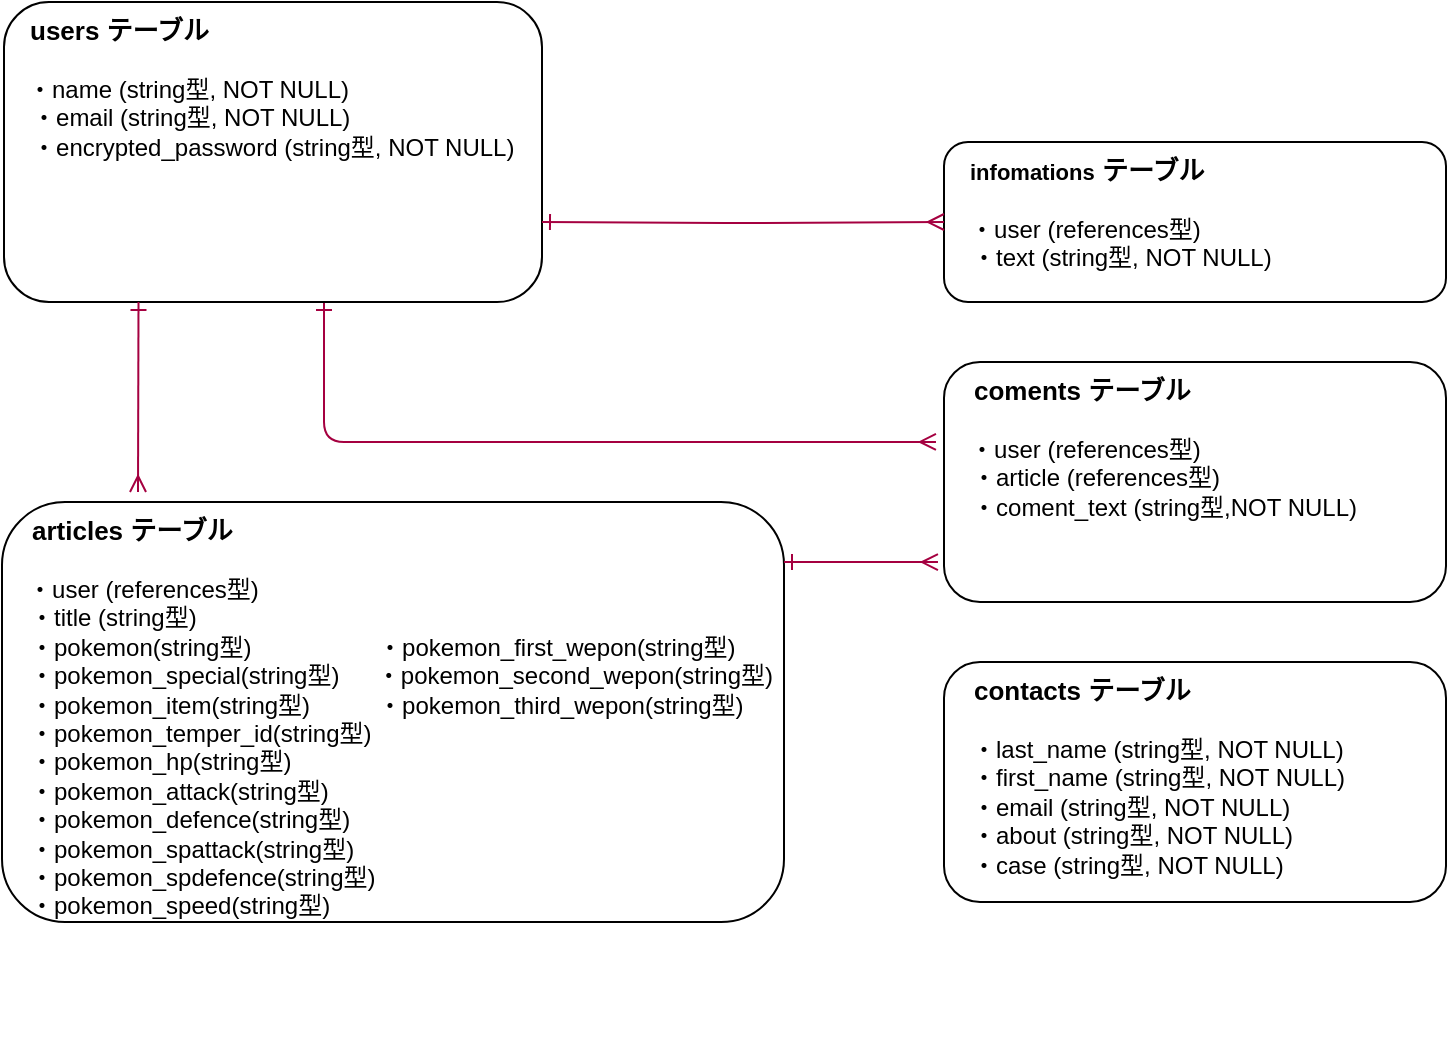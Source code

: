 <mxfile>
    <diagram id="GU7WPLCB3x-v7pwWwVCr" name="ページ1">
        <mxGraphModel dx="701" dy="627" grid="1" gridSize="10" guides="1" tooltips="1" connect="1" arrows="1" fold="1" page="1" pageScale="1" pageWidth="827" pageHeight="1169" math="0" shadow="0">
            <root>
                <mxCell id="0"/>
                <mxCell id="1" parent="0"/>
                <mxCell id="34" style="edgeStyle=orthogonalEdgeStyle;orthogonalLoop=1;jettySize=auto;html=1;startArrow=ERone;startFill=0;endArrow=ERmany;endFill=0;entryX=-0.016;entryY=0.333;entryDx=0;entryDy=0;entryPerimeter=0;fillColor=#d80073;strokeColor=#A50040;" parent="1" source="10" target="14" edge="1">
                    <mxGeometry relative="1" as="geometry">
                        <Array as="points">
                            <mxPoint x="200" y="300"/>
                        </Array>
                        <mxPoint x="500" y="300" as="targetPoint"/>
                    </mxGeometry>
                </mxCell>
                <mxCell id="10" value="&lt;font style=&quot;font-size: 12px&quot;&gt;&lt;span style=&quot;font-size: 11px&quot;&gt;　&lt;/span&gt;&lt;font style=&quot;font-size: 13px ; font-weight: bold&quot;&gt;&lt;font style=&quot;font-size: 13px&quot;&gt;users テーブル&lt;br&gt;&lt;/font&gt;&lt;/font&gt;&lt;font style=&quot;font-size: 10px&quot;&gt;　&lt;br&gt;　&lt;/font&gt;&lt;font style=&quot;font-size: 12px&quot;&gt;・name (string型, NOT NULL)&lt;br&gt;　・&lt;/font&gt;&lt;/font&gt;&lt;font style=&quot;font-size: 12px&quot;&gt;&lt;font style=&quot;font-size: 12px&quot;&gt;&lt;font style=&quot;font-size: 12px&quot;&gt;email (string型, NOT NULL)&lt;br&gt;&lt;/font&gt;　・&lt;/font&gt;&lt;/font&gt;&lt;font style=&quot;font-size: 12px&quot;&gt;&lt;font style=&quot;font-size: 12px&quot;&gt;&lt;font style=&quot;font-size: 12px&quot;&gt;encrypted_password (string型, NOT NULL)&lt;br&gt;　&lt;br&gt;&lt;/font&gt;&lt;span style=&quot;font-size: 11px&quot;&gt;　&lt;/span&gt;&lt;br&gt;&lt;span style=&quot;font-size: 11px&quot;&gt;　&lt;/span&gt;&lt;/font&gt;&lt;br&gt;&lt;/font&gt;" style="whiteSpace=wrap;html=1;verticalAlign=top;align=left;fontFamily=Helvetica;rounded=1;" parent="1" vertex="1">
                    <mxGeometry x="40" y="80" width="269" height="150" as="geometry"/>
                </mxCell>
                <mxCell id="11" value="&lt;font style=&quot;font-size: 12px&quot;&gt;&lt;b&gt;&lt;span style=&quot;font-size: 11px&quot;&gt;　infomations&lt;/span&gt;&lt;font style=&quot;font-size: 13px&quot;&gt;&amp;nbsp;&lt;/font&gt;&lt;font style=&quot;font-size: 13px&quot;&gt;&lt;font style=&quot;font-size: 13px&quot;&gt;テーブル&lt;br&gt;&lt;/font&gt;&lt;/font&gt;&lt;/b&gt;&lt;font style=&quot;font-size: 12px&quot;&gt;&lt;br&gt;&lt;span style=&quot;font-size: 11px&quot;&gt;　&lt;/span&gt;&lt;font style=&quot;font-size: 12px&quot;&gt;・&lt;font style=&quot;font-size: 12px&quot;&gt;&lt;span&gt;user (references型)&lt;br&gt;&lt;/span&gt;&lt;/font&gt;　&lt;font style=&quot;font-size: 12px&quot;&gt;&lt;span&gt;・text&amp;nbsp;&lt;/span&gt;&lt;/font&gt;(string型, NOT NULL)&lt;br&gt;　&lt;/font&gt;&lt;/font&gt;&lt;/font&gt;&lt;font style=&quot;font-size: 12px&quot;&gt;&lt;font style=&quot;font-size: 12px&quot;&gt;&lt;br&gt;　&lt;br&gt;　&lt;br&gt;　&lt;/font&gt;&lt;br&gt;&lt;/font&gt;" style="whiteSpace=wrap;html=1;verticalAlign=top;align=left;fontFamily=Helvetica;rounded=1;" parent="1" vertex="1">
                    <mxGeometry x="510" y="150" width="251" height="80" as="geometry"/>
                </mxCell>
                <mxCell id="12" value="&lt;font style=&quot;font-size: 12px&quot;&gt;&lt;b style=&quot;font-size: 13px&quot;&gt;&lt;span&gt;　contacts&lt;/span&gt;&lt;font style=&quot;font-size: 13px&quot;&gt;&amp;nbsp;&lt;/font&gt;&lt;font style=&quot;font-size: 13px&quot;&gt;&lt;font style=&quot;font-size: 13px&quot;&gt;テーブル&lt;br&gt;&lt;/font&gt;&lt;/font&gt;&lt;/b&gt;&lt;font style=&quot;font-size: 12px&quot;&gt;&lt;font style=&quot;font-size: 12px&quot;&gt;&lt;font style=&quot;font-size: 12px&quot;&gt;&lt;span&gt;&lt;br&gt;　・last&lt;/span&gt;_name (string型, NOT NULL)&lt;span&gt;&lt;br&gt;&lt;/span&gt;&lt;/font&gt;　&lt;font style=&quot;font-size: 12px&quot;&gt;&lt;span&gt;・first_name&amp;nbsp;&lt;/span&gt;&lt;/font&gt;(string型, NOT NULL)&lt;br&gt;　・email (string型, NOT NULL)&lt;br&gt;　・about (string型, NOT NULL)&lt;/font&gt;&lt;/font&gt;&lt;/font&gt;&lt;font style=&quot;font-size: 12px&quot;&gt;&lt;font style=&quot;font-size: 12px&quot;&gt;&lt;br&gt;　・case (string型, NOT NULL)&lt;br&gt;　&lt;br&gt;　&lt;/font&gt;&lt;br&gt;&lt;/font&gt;" style="whiteSpace=wrap;html=1;verticalAlign=top;align=left;fontFamily=Helvetica;rounded=1;" parent="1" vertex="1">
                    <mxGeometry x="510" y="410" width="251" height="120" as="geometry"/>
                </mxCell>
                <mxCell id="14" value="&lt;font style=&quot;font-size: 12px&quot;&gt;&lt;b style=&quot;font-size: 13px&quot;&gt;&lt;span&gt;　coments&lt;/span&gt;&lt;font style=&quot;font-size: 13px&quot;&gt;&amp;nbsp;&lt;/font&gt;&lt;font style=&quot;font-size: 13px&quot;&gt;&lt;font style=&quot;font-size: 13px&quot;&gt;テーブル&lt;br&gt;&lt;/font&gt;&lt;/font&gt;&lt;/b&gt;&lt;font style=&quot;font-size: 12px&quot;&gt;&lt;br&gt;&lt;span style=&quot;font-size: 11px&quot;&gt;　&lt;/span&gt;&lt;font style=&quot;font-size: 12px&quot;&gt;・&lt;font style=&quot;font-size: 12px&quot;&gt;&lt;span&gt;user (references型)&lt;br&gt;&lt;span&gt;&lt;/span&gt;&lt;/span&gt;　・article&amp;nbsp;(references型)&lt;span&gt;&lt;br&gt;&lt;/span&gt;&lt;/font&gt;　&lt;font style=&quot;font-size: 12px&quot;&gt;&lt;span&gt;・coment_text&amp;nbsp;&lt;/span&gt;&lt;/font&gt;(string型,NOT NULL)&lt;br&gt;　&lt;br&gt;　&lt;/font&gt;&lt;/font&gt;&lt;/font&gt;&lt;font style=&quot;font-size: 12px&quot;&gt;&lt;font style=&quot;font-size: 12px&quot;&gt;&lt;br&gt;　&lt;br&gt;　&lt;br&gt;　&lt;/font&gt;&lt;br&gt;&lt;/font&gt;" style="whiteSpace=wrap;html=1;verticalAlign=top;align=left;fontFamily=Helvetica;rounded=1;" parent="1" vertex="1">
                    <mxGeometry x="510" y="260" width="251" height="120" as="geometry"/>
                </mxCell>
                <mxCell id="44" style="edgeStyle=none;rounded=1;sketch=0;orthogonalLoop=1;jettySize=auto;html=1;entryX=0.25;entryY=1;entryDx=0;entryDy=0;endArrow=ERone;endFill=0;startArrow=ERmany;startFill=0;fillColor=#d80073;strokeColor=#A50040;" edge="1" parent="1" target="10">
                    <mxGeometry relative="1" as="geometry">
                        <mxPoint x="105" y="240" as="targetPoint"/>
                        <mxPoint x="107" y="325" as="sourcePoint"/>
                    </mxGeometry>
                </mxCell>
                <mxCell id="15" value="&lt;font style=&quot;font-size: 12px&quot;&gt;&lt;b style=&quot;font-size: 13px&quot;&gt;&lt;font style=&quot;font-size: 13px&quot;&gt;　articles&amp;nbsp;&lt;/font&gt;&lt;font style=&quot;font-size: 13px&quot;&gt;&lt;font style=&quot;font-size: 13px&quot;&gt;テーブル&lt;br&gt;&lt;/font&gt;&lt;/font&gt;&lt;/b&gt;&lt;font style=&quot;font-size: 12px&quot;&gt;&lt;br&gt;&lt;span style=&quot;font-size: 11px&quot;&gt;　&lt;/span&gt;&lt;font style=&quot;font-size: 12px&quot;&gt;・&lt;font style=&quot;font-size: 12px&quot;&gt;&lt;span&gt;user (references型)&lt;br&gt;&lt;/span&gt;&lt;/font&gt;　・title (string型)&lt;br&gt;　・pokemon(string型)　　　　　 ・pokemon_first_wepon(string型)&lt;br&gt;　・pokemon_special(string型)　&amp;nbsp; ・pokemon_second_wepon(string型)&lt;br&gt;　・pokemon_item(string型)　　&amp;nbsp; &amp;nbsp;・pokemon_third_wepon(string型)&lt;br&gt;　・pokemon_temper_id(string型)&lt;br&gt;　・pokemon_hp(string型)&lt;br&gt;　・pokemon_attack(string型)&lt;br&gt;　・pokemon_defence(string型)&lt;br&gt;　・pokemon_spattack(string型)&lt;br&gt;　・pokemon_spdefence(string型)&lt;br&gt;　・pokemon_speed(string型)&lt;br&gt;　&lt;/font&gt;&lt;/font&gt;&lt;/font&gt;&lt;font style=&quot;font-size: 12px&quot;&gt;&lt;font style=&quot;font-size: 12px&quot;&gt;&lt;br&gt;　&lt;br&gt;　&lt;br&gt;　&lt;/font&gt;&lt;br&gt;&lt;/font&gt;" style="whiteSpace=wrap;html=1;verticalAlign=top;align=left;fontFamily=Helvetica;rounded=1;" parent="1" vertex="1">
                    <mxGeometry x="39" y="330" width="391" height="210" as="geometry"/>
                </mxCell>
                <mxCell id="40" style="edgeStyle=orthogonalEdgeStyle;orthogonalLoop=1;jettySize=auto;html=1;startArrow=ERone;startFill=0;endArrow=ERmany;endFill=0;entryX=0;entryY=0.5;entryDx=0;entryDy=0;fillColor=#d80073;strokeColor=#A50040;" edge="1" parent="1" target="11">
                    <mxGeometry relative="1" as="geometry">
                        <mxPoint x="494.984" y="190.04" as="targetPoint"/>
                        <Array as="points"/>
                        <mxPoint x="309" y="190" as="sourcePoint"/>
                    </mxGeometry>
                </mxCell>
                <mxCell id="45" style="edgeStyle=orthogonalEdgeStyle;orthogonalLoop=1;jettySize=auto;html=1;startArrow=ERone;startFill=0;endArrow=ERmany;endFill=0;entryX=-0.016;entryY=0.364;entryDx=0;entryDy=0;entryPerimeter=0;exitX=1;exitY=0.143;exitDx=0;exitDy=0;exitPerimeter=0;fillColor=#d80073;strokeColor=#A50040;" edge="1" parent="1" source="15">
                    <mxGeometry relative="1" as="geometry">
                        <mxPoint x="506.984" y="360.04" as="targetPoint"/>
                        <Array as="points"/>
                        <mxPoint x="440" y="360" as="sourcePoint"/>
                    </mxGeometry>
                </mxCell>
            </root>
        </mxGraphModel>
    </diagram>
</mxfile>